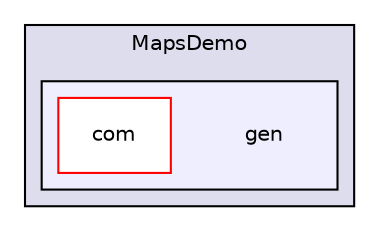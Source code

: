 digraph "Andriod/MapsDemo/gen" {
  compound=true
  node [ fontsize="10", fontname="Helvetica"];
  edge [ labelfontsize="10", labelfontname="Helvetica"];
  subgraph clusterdir_20826fb937e9286f7f00036beb125b02 {
    graph [ bgcolor="#ddddee", pencolor="black", label="MapsDemo" fontname="Helvetica", fontsize="10", URL="dir_20826fb937e9286f7f00036beb125b02.html"]
  subgraph clusterdir_67b590966979382b81f11edf33de266d {
    graph [ bgcolor="#eeeeff", pencolor="black", label="" URL="dir_67b590966979382b81f11edf33de266d.html"];
    dir_67b590966979382b81f11edf33de266d [shape=plaintext label="gen"];
    dir_d75058a55f9e84bb7eeeba6a71772daa [shape=box label="com" color="red" fillcolor="white" style="filled" URL="dir_d75058a55f9e84bb7eeeba6a71772daa.html"];
  }
  }
}
